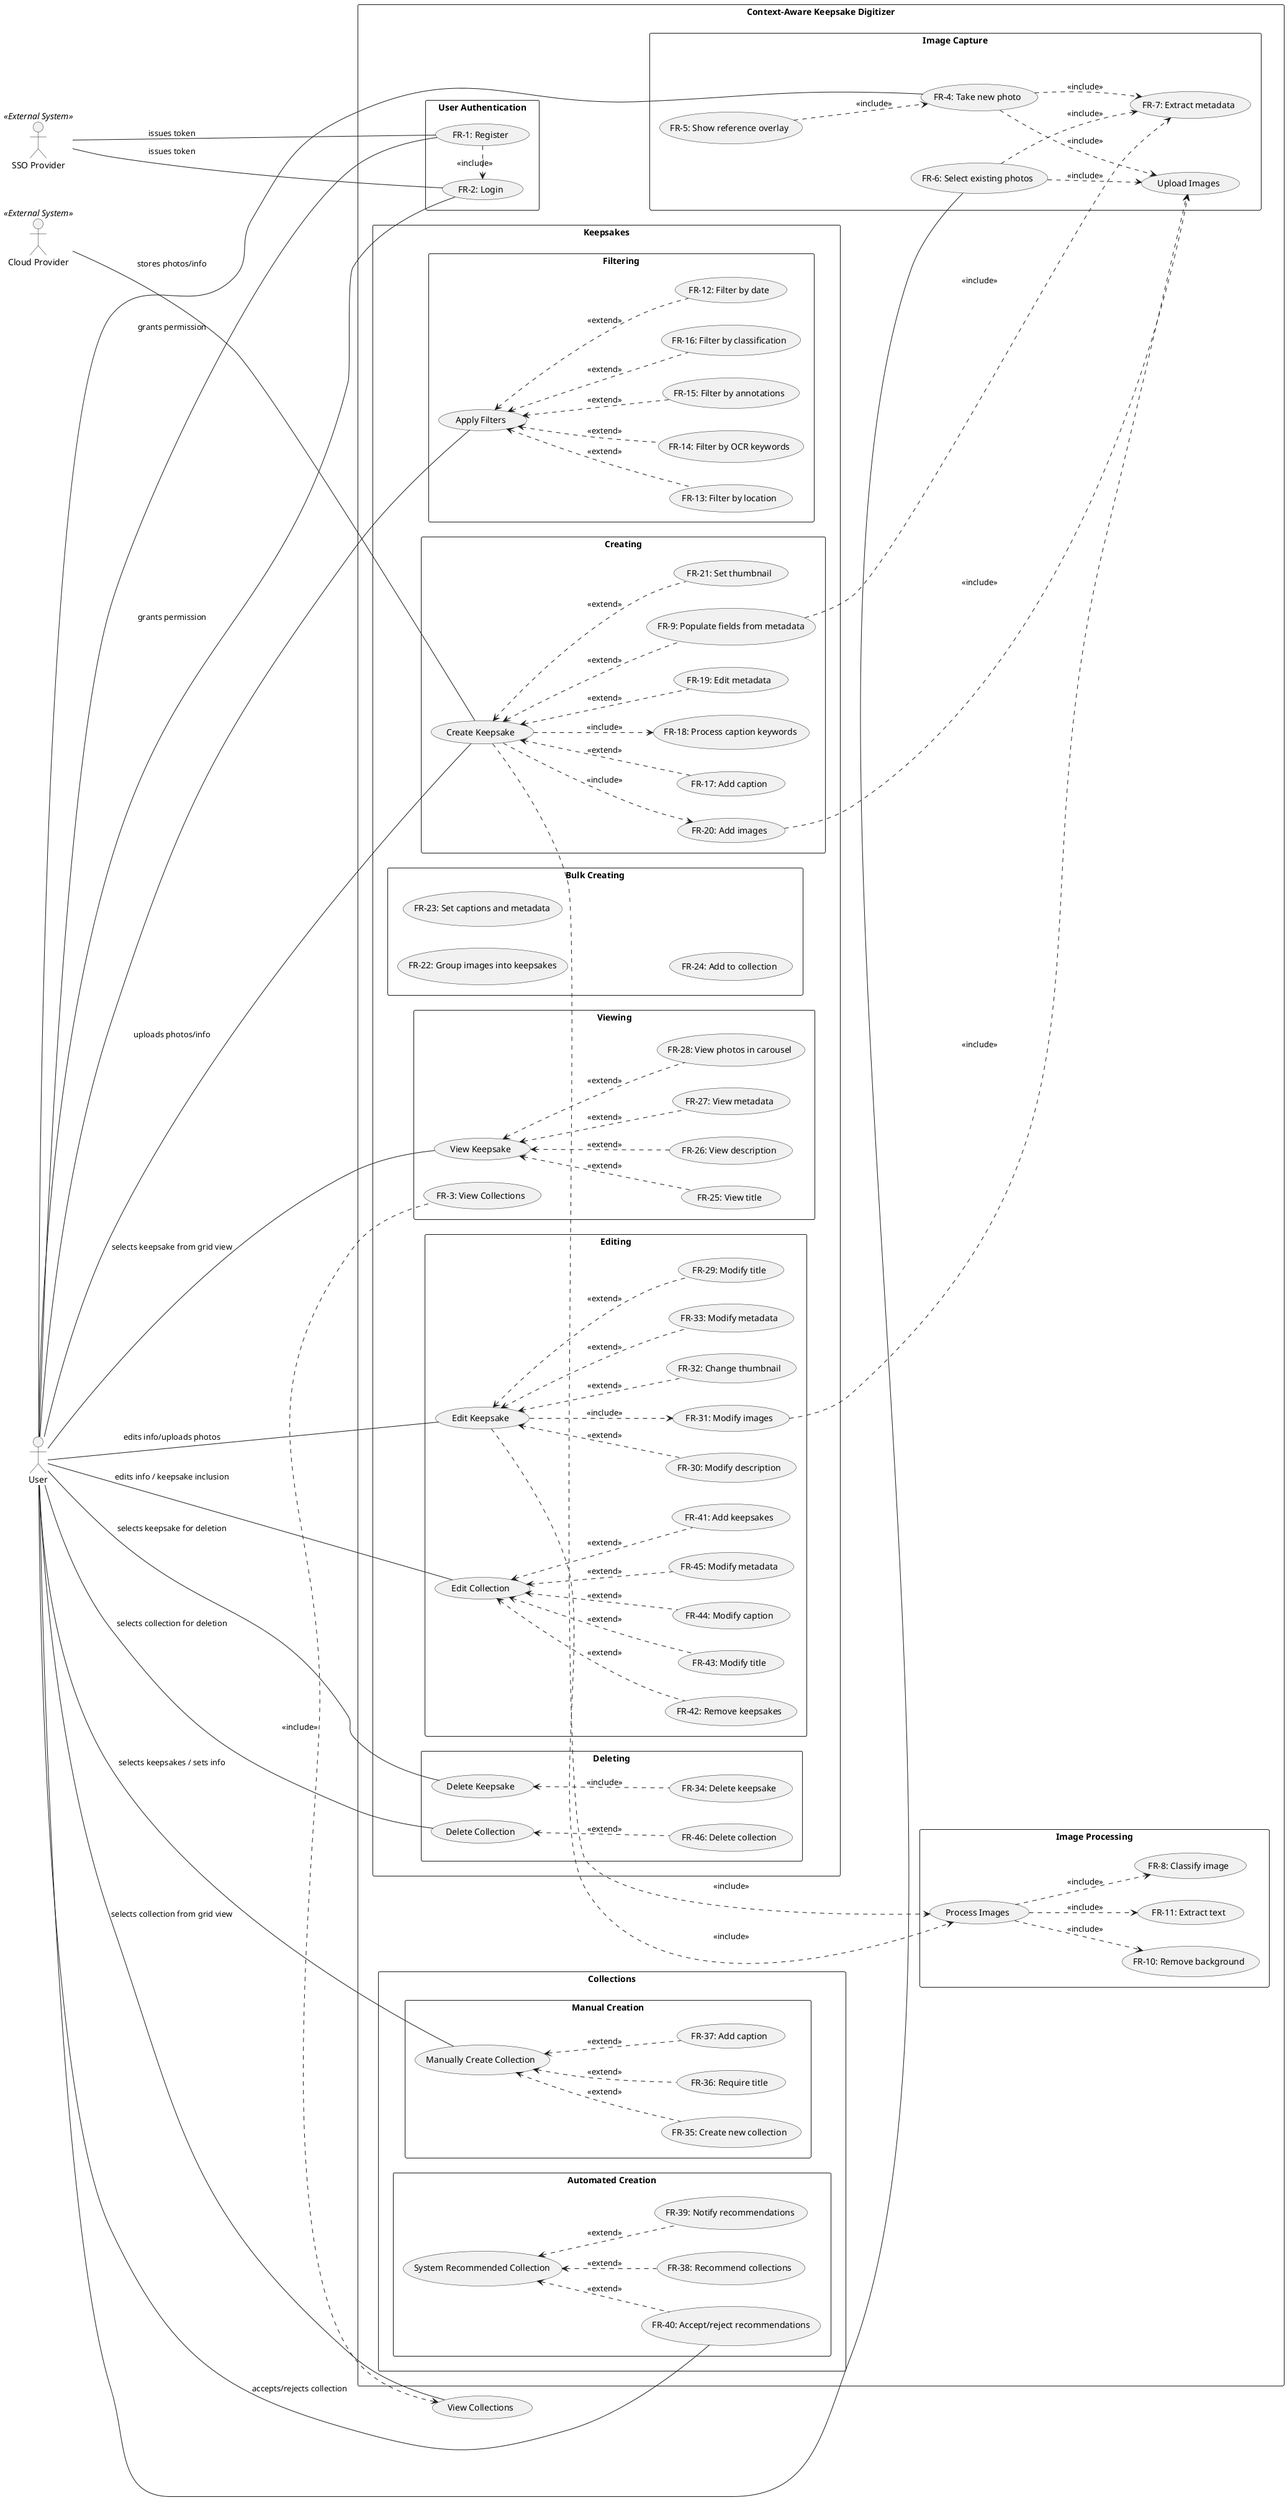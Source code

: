' NOTE: we may need to split this into separate diagrams where possible...
' it's going to be huge

@startuml Use Case
left to right direction
skinparam packageStyle rectangle

' Actors
actor User
actor "Cloud Provider" as Cloud << External System >>
actor "SSO Provider" as SSO << External System >>

' Packages/Use Cases
rectangle "Context-Aware Keepsake Digitizer" {

    package "User Authentication" {
        usecase "FR-1: Register" as FR1
        usecase "FR-2: Login" as FR2
    }

    package "Image Capture" {
        usecase "Upload Images"
        usecase "FR-4: Take new photo" as FR4
        usecase "FR-5: Show reference overlay" as FR5
        usecase "FR-6: Select existing photos" as FR6
        usecase "FR-7: Extract metadata" as FR7
    }

    package "Image Processing" {
        usecase "Process Images"
        usecase "FR-8: Classify image" as FR8
        usecase "FR-10: Remove background" as FR10
        usecase "FR-11: Extract text" as FR11
    }
 
    package "Keepsakes" {
        package "Filtering" {
            usecase "Apply Filters" as Filter  
            usecase "FR-12: Filter by date" as FR12
            usecase "FR-13: Filter by location" as FR13
            usecase "FR-14: Filter by OCR keywords" as FR14
            usecase "FR-15: Filter by annotations" as FR15
            usecase "FR-16: Filter by classification" as FR16
        }
        package "Creating" {
            usecase "Create Keepsake" 
            usecase "FR-9: Populate fields from metadata" as FR9
            usecase "FR-17: Add caption" as FR17
            usecase "FR-18: Process caption keywords" as FR18
            usecase "FR-19: Edit metadata" as FR19
            usecase "FR-20: Add images" as FR20
            usecase "FR-21: Set thumbnail" as FR21
        }
     package "Bulk Creating" {
       usecase "FR-22: Group images into keepsakes" as FR22
       usecase "FR-23: Set captions and metadata" as FR23
       usecase "FR-24: Add to collection" as FR24
     }
     package "Viewing" {
       usecase "View Keepsake"
       usecase "FR-25: View title" as FR25
       usecase "FR-26: View description" as FR26
       usecase "FR-27: View metadata" as FR27
       usecase "FR-28: View photos in carousel" as FR28
     }
     package "Editing" {
       usecase "Edit Keepsake"
       usecase "FR-29: Modify title" as FR29
       usecase "FR-30: Modify description" as FR30
       usecase "FR-31: Modify images" as FR31
       usecase "FR-32: Change thumbnail" as FR32
       usecase "FR-33: Modify metadata" as FR33
     }
     package "Deleting" {
      usecase "Delete Keepsake"
       usecase "FR-34: Delete keepsake" as FR34
     }
  }

     package "Collections" {
       package "Viewing" {
         usecase "FR-3: View Collections" as FR3
       }
       package "Manual Creation" {
         usecase "Manually Create Collection"
         usecase "FR-35: Create new collection" as FR35
         usecase "FR-36: Require title" as FR36
         usecase "FR-37: Add caption" as FR37
       }
       package "Automated Creation" {
         usecase "System Recommended Collection"
         usecase "FR-38: Recommend collections" as FR38
         usecase "FR-39: Notify recommendations" as FR39
         usecase "FR-40: Accept/reject recommendations" as FR40
       }
       package "Editing" {
         usecase "Edit Collection"
         usecase "FR-41: Add keepsakes" as FR41
         usecase "FR-42: Remove keepsakes" as FR42
         usecase "FR-43: Modify title" as FR43
         usecase "FR-44: Modify caption" as FR44
         usecase "FR-45: Modify metadata" as FR45
       }
       package "Deleting" {
         usecase "Delete Collection"
         usecase "FR-46: Delete collection" as FR46
       }
  '     package "Metadata Management" {
  '       usecase "FR-47: Auto-derive date" as FR47
  '       usecase "FR-48: Auto-derive location" as FR48
  '       usecase "FR-49: Modify location" as FR49
  '       usecase "FR-50: Modify time/date" as FR50
  '     }
    }

  '   package "Visualization" {
  '     package "Map Features" {
  '       usecase "FR-51: Show collections on map" as FR51
  '       usecase "FR-52: Click markers to view" as FR52
  '     }
  '     package "Content Generation" {
  '       usecase "FR-53: Generate collages" as FR53
  '     }
  '   }

  '   package "Integrations" {
  '     package "Sharing" {
  '       usecase "FR-54: Share keepsakes" as FR54
  '       usecase "FR-55: Share collages" as FR55
  '     }
  '     package "Notifications" {
  '       usecase "FR-56: Special day reminders" as FR56
  '     }
  '   }
}

' User interactions
User --- (FR1) : grants permission
User --- (FR2) : grants permission 
User --- (FR4)
User --- (FR6)
User --- (Filter)
User --- (Create Keepsake) : uploads photos/info
User --- (Edit Keepsake) : edits info/uploads photos
User --- (View Keepsake) : selects keepsake from grid view
User --- (Delete Keepsake) : selects keepsake for deletion
User --- (View Collections) : selects collection from grid view
User --- (Manually Create Collection) : selects keepsakes / sets info
User --- (FR40) : accepts/rejects collection
User --- (Edit Collection) : edits info / keepsake inclusion
User --- (Delete Collection) : selects collection for deletion

' SSO interactions
SSO --- (FR1) : issues token
SSO --- (FR2) : issues token
(FR1) .> (FR2) : <<include>>

' Cloud interactions
Cloud --- (Create Keepsake) : stores photos/info

' Image Capture
(FR5) .-> (FR4) : <<include>>
(FR4) .-> (FR7) : <<include>>
(FR6) .-> (FR7) : <<include>>
(FR4) .-> (Upload Images) : <<include>>
(FR6) .-> (Upload Images) : <<include>>

' Image Processing
(Process Images) .-> (FR8) : <<include>>
(Process Images) .-> (FR10) : <<include>>
(Process Images) .-> (FR11) : <<include>>

' Keepsake Filters
(Filter) <-. (FR12) : <<extend>>
(Filter) <-. (FR13) : <<extend>>
(Filter) <-. (FR14) : <<extend>>
(Filter) <-. (FR15) : <<extend>>
(Filter) <-. (FR16) : <<extend>>

' Create Keepsake
(Create Keepsake) <-. (FR17) : <<extend>>
(Create Keepsake) <-. (FR19) : <<extend>>
(Create Keepsake) .-> (FR20) : <<include>>
(Create Keepsake) <-. (FR21) : <<extend>>
(Create Keepsake) <-. (FR9) : <<extend>>
(Create Keepsake) .-> (FR18) : <<include>>

' View Keepsake
(View Keepsake) <-. (FR25) : <<extend>>
(View Keepsake) <-. (FR26) : <<extend>>
(View Keepsake) <-. (FR27) : <<extend>>
(View Keepsake) <-. (FR28) : <<extend>>

' Edit Keepsake
(Edit Keepsake) <-. (FR29) : <<extend>>
(Edit Keepsake) <-. (FR30) : <<extend>>
(Edit Keepsake) .-> (FR31) : <<include>>
(Edit Keepsake) <-. (FR32) : <<extend>>
(Edit Keepsake) <-. (FR33) : <<extend>>

' Delete Keepsake
(Delete Keepsake) <-. (FR34) : <<include>>

' View Collections
(View Collections) <-. (FR3) : <<include>>

' Manually Create Collection
(Manually Create Collection) <-. (FR35) : <<extend>>
(Manually Create Collection) <-. (FR36) : <<extend>>
(Manually Create Collection) <-. (FR37) : <<extend>>

' System Recommended Collection
(System Recommended Collection) <-. (FR38) : <<extend>>
(System Recommended Collection) <-. (FR39) : <<extend>>
(System Recommended Collection) <-. (FR40) : <<extend>>

' Editing Collections
(Edit Collection) <-. (FR41) : <<extend>>
(Edit Collection) <-. (FR42) : <<extend>>
(Edit Collection) <-. (FR43) : <<extend>>
(Edit Collection) <-. (FR44) : <<extend>>
(Edit Collection) <-. (FR45) : <<extend>>

' Delete Collection
(Delete Collection) <-. (FR46) : <<extend>>

' Inter-package interactions 
' NOTE: the more dashes, the longer the arrow 
' (gives some visual separation)
(Create Keepsake) .--> (Process Images) : <<include>>
(FR20) .--> (Upload Images) : <<include>>
(FR9) .--> (FR7) : <<include>>
(Edit Keepsake) .--> (Process Images) : <<include>>
(FR31) .--> (Upload Images) : <<include>>


@enduml
